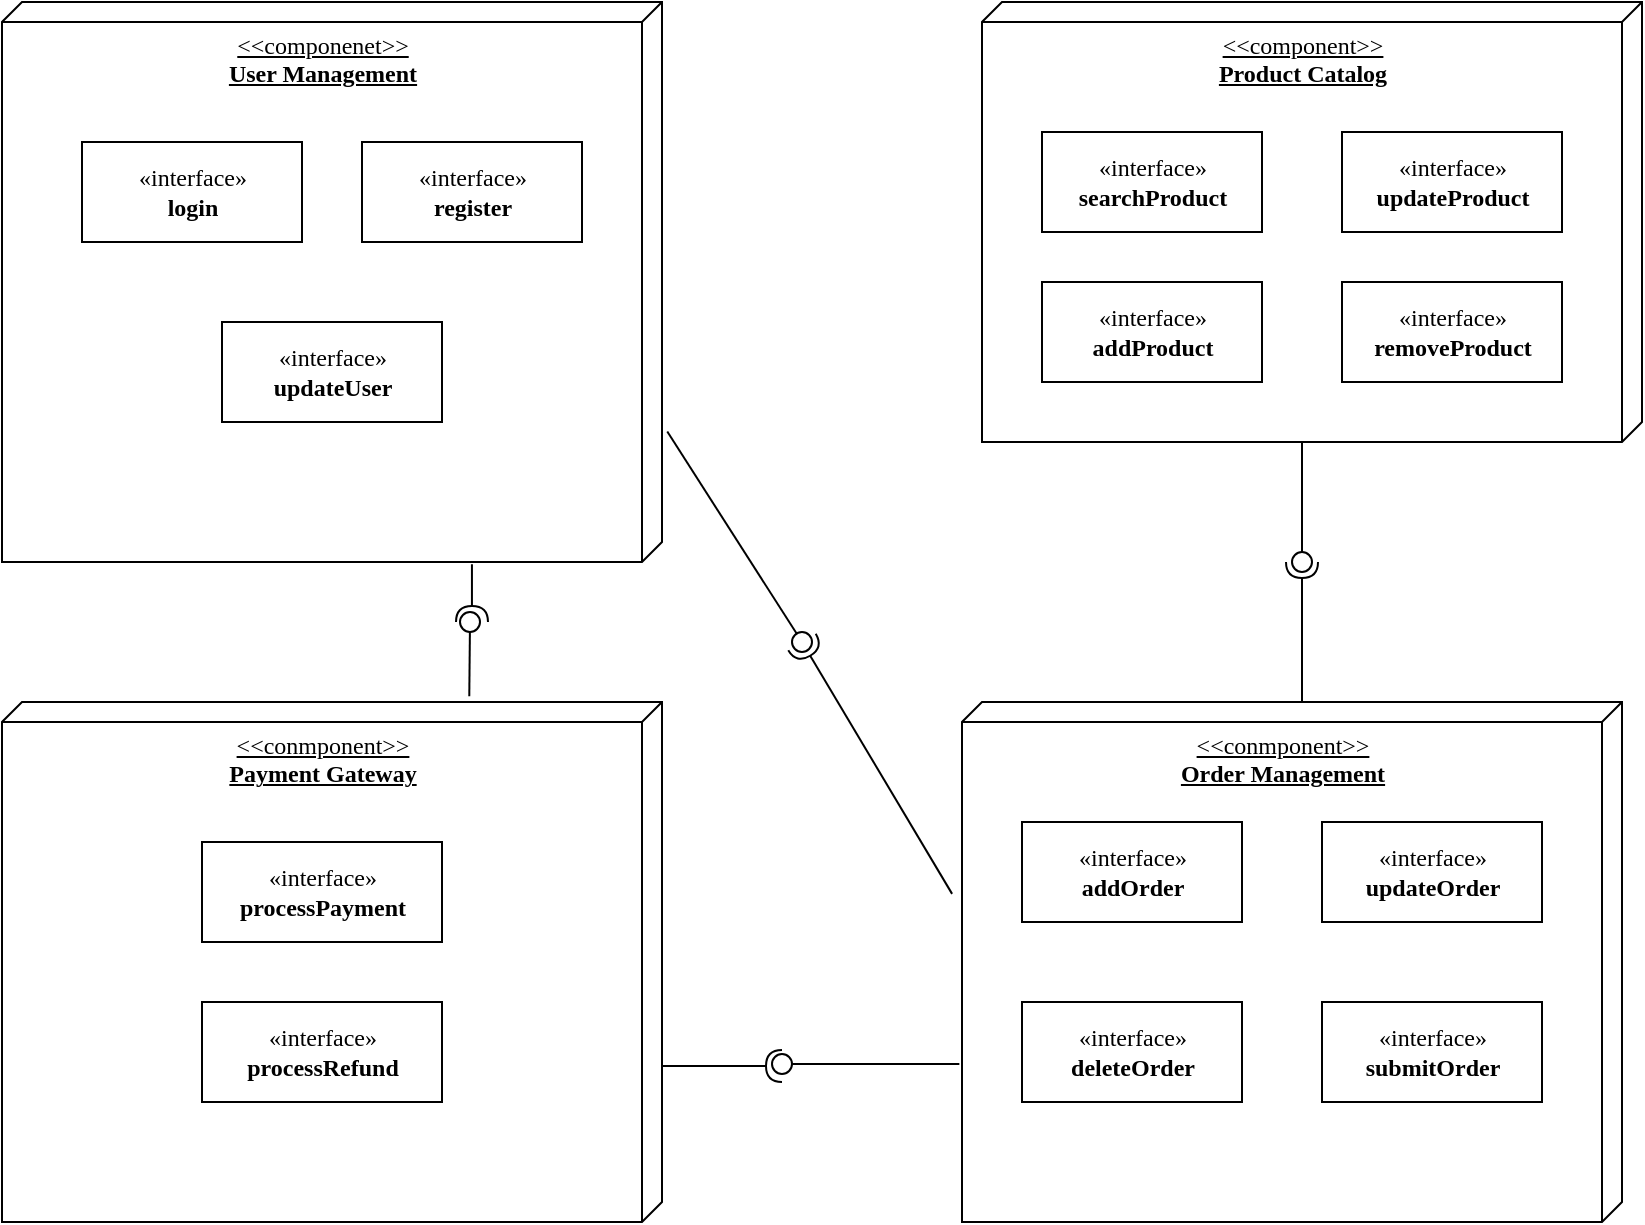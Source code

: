 <mxfile version="21.8.0" type="github">
  <diagram name="Page-1" id="5f0bae14-7c28-e335-631c-24af17079c00">
    <mxGraphModel dx="1125" dy="684" grid="1" gridSize="10" guides="1" tooltips="1" connect="1" arrows="1" fold="1" page="1" pageScale="1" pageWidth="1100" pageHeight="850" background="none" math="0" shadow="0">
      <root>
        <mxCell id="0" />
        <mxCell id="1" parent="0" />
        <mxCell id="39150e848f15840c-1" value="&lt;div align=&quot;center&quot;&gt;&amp;lt;&amp;lt;componenet&amp;gt;&amp;gt;&lt;br&gt;&lt;/div&gt;&lt;div align=&quot;center&quot;&gt;&lt;b&gt;User Management&lt;/b&gt;&lt;/div&gt;" style="verticalAlign=top;align=center;spacingTop=8;spacingLeft=2;spacingRight=12;shape=cube;size=10;direction=south;fontStyle=4;html=1;rounded=0;shadow=0;comic=0;labelBackgroundColor=none;strokeWidth=1;fontFamily=Verdana;fontSize=12" parent="1" vertex="1">
          <mxGeometry x="40" y="70" width="330" height="280" as="geometry" />
        </mxCell>
        <mxCell id="39150e848f15840c-2" value="&lt;div align=&quot;center&quot;&gt;&amp;lt;&amp;lt;component&amp;gt;&amp;gt;&lt;/div&gt;&lt;div align=&quot;center&quot;&gt;&lt;b&gt;Product Catalog&lt;/b&gt;&lt;br&gt;&lt;/div&gt;" style="verticalAlign=top;align=center;spacingTop=8;spacingLeft=2;spacingRight=12;shape=cube;size=10;direction=south;fontStyle=4;html=1;rounded=0;shadow=0;comic=0;labelBackgroundColor=none;strokeWidth=1;fontFamily=Verdana;fontSize=12" parent="1" vertex="1">
          <mxGeometry x="530" y="70" width="330" height="220" as="geometry" />
        </mxCell>
        <mxCell id="39150e848f15840c-3" value="&lt;div align=&quot;center&quot;&gt;&amp;lt;&amp;lt;conmponent&amp;gt;&amp;gt;&lt;/div&gt;&lt;div align=&quot;center&quot;&gt;&lt;b&gt;Order Management&lt;/b&gt;&lt;br&gt;&lt;/div&gt;" style="verticalAlign=top;align=center;spacingTop=8;spacingLeft=2;spacingRight=12;shape=cube;size=10;direction=south;fontStyle=4;html=1;rounded=0;shadow=0;comic=0;labelBackgroundColor=none;strokeWidth=1;fontFamily=Verdana;fontSize=12" parent="1" vertex="1">
          <mxGeometry x="520" y="420" width="330" height="260" as="geometry" />
        </mxCell>
        <mxCell id="39150e848f15840c-4" value="«interface»&lt;b&gt;&lt;br&gt;login&lt;/b&gt;&lt;br&gt;&lt;b&gt;&lt;/b&gt;" style="html=1;rounded=0;shadow=0;comic=0;labelBackgroundColor=none;strokeWidth=1;fontFamily=Verdana;fontSize=12;align=center;" parent="1" vertex="1">
          <mxGeometry x="80" y="140" width="110" height="50" as="geometry" />
        </mxCell>
        <mxCell id="39150e848f15840c-8" value="«interface»&lt;br&gt;&lt;b&gt;searchProduct&lt;/b&gt;" style="html=1;rounded=0;shadow=0;comic=0;labelBackgroundColor=none;strokeWidth=1;fontFamily=Verdana;fontSize=12;align=center;" parent="1" vertex="1">
          <mxGeometry x="560" y="135" width="110" height="50" as="geometry" />
        </mxCell>
        <mxCell id="vYSH1dlIzJYR8qmIdLRo-5" value="«interface»&lt;b&gt;&lt;br&gt;updateProduct&lt;/b&gt;" style="html=1;rounded=0;shadow=0;comic=0;labelBackgroundColor=none;strokeWidth=1;fontFamily=Verdana;fontSize=12;align=center;" vertex="1" parent="1">
          <mxGeometry x="710" y="135" width="110" height="50" as="geometry" />
        </mxCell>
        <mxCell id="vYSH1dlIzJYR8qmIdLRo-6" value="«interface»&lt;b&gt;&lt;br&gt;addProduct&lt;/b&gt;&lt;br&gt;&lt;b&gt;&lt;/b&gt;" style="html=1;rounded=0;shadow=0;comic=0;labelBackgroundColor=none;strokeWidth=1;fontFamily=Verdana;fontSize=12;align=center;" vertex="1" parent="1">
          <mxGeometry x="560" y="210" width="110" height="50" as="geometry" />
        </mxCell>
        <mxCell id="vYSH1dlIzJYR8qmIdLRo-7" value="«interface»&lt;br&gt;&lt;b&gt;removeProduct&lt;/b&gt;" style="html=1;rounded=0;shadow=0;comic=0;labelBackgroundColor=none;strokeWidth=1;fontFamily=Verdana;fontSize=12;align=center;" vertex="1" parent="1">
          <mxGeometry x="710" y="210" width="110" height="50" as="geometry" />
        </mxCell>
        <mxCell id="vYSH1dlIzJYR8qmIdLRo-8" value="&lt;div align=&quot;center&quot;&gt;&amp;lt;&amp;lt;conmponent&amp;gt;&amp;gt;&lt;/div&gt;&lt;div align=&quot;center&quot;&gt;&lt;b&gt;Payment Gateway&lt;/b&gt;&lt;br&gt;&lt;/div&gt;" style="verticalAlign=top;align=center;spacingTop=8;spacingLeft=2;spacingRight=12;shape=cube;size=10;direction=south;fontStyle=4;html=1;rounded=0;shadow=0;comic=0;labelBackgroundColor=none;strokeWidth=1;fontFamily=Verdana;fontSize=12" vertex="1" parent="1">
          <mxGeometry x="40" y="420" width="330" height="260" as="geometry" />
        </mxCell>
        <mxCell id="vYSH1dlIzJYR8qmIdLRo-9" value="«interface»&lt;b&gt; &lt;br&gt;addOrder&lt;/b&gt;&lt;br&gt;&lt;b&gt;&lt;/b&gt;" style="html=1;rounded=0;shadow=0;comic=0;labelBackgroundColor=none;strokeWidth=1;fontFamily=Verdana;fontSize=12;align=center;" vertex="1" parent="1">
          <mxGeometry x="550" y="480" width="110" height="50" as="geometry" />
        </mxCell>
        <mxCell id="vYSH1dlIzJYR8qmIdLRo-10" value="«interface»&lt;br&gt;&lt;b&gt;updateOrder&lt;/b&gt;" style="html=1;rounded=0;shadow=0;comic=0;labelBackgroundColor=none;strokeWidth=1;fontFamily=Verdana;fontSize=12;align=center;" vertex="1" parent="1">
          <mxGeometry x="700" y="480" width="110" height="50" as="geometry" />
        </mxCell>
        <mxCell id="vYSH1dlIzJYR8qmIdLRo-11" value="«interface»&lt;b&gt; &lt;br&gt;deleteOrder&lt;/b&gt;" style="html=1;rounded=0;shadow=0;comic=0;labelBackgroundColor=none;strokeWidth=1;fontFamily=Verdana;fontSize=12;align=center;" vertex="1" parent="1">
          <mxGeometry x="550" y="570" width="110" height="50" as="geometry" />
        </mxCell>
        <mxCell id="vYSH1dlIzJYR8qmIdLRo-12" value="«interface»&lt;b&gt; &lt;br&gt;submitOrder&lt;br&gt;&lt;/b&gt;" style="html=1;rounded=0;shadow=0;comic=0;labelBackgroundColor=none;strokeWidth=1;fontFamily=Verdana;fontSize=12;align=center;" vertex="1" parent="1">
          <mxGeometry x="700" y="570" width="110" height="50" as="geometry" />
        </mxCell>
        <mxCell id="vYSH1dlIzJYR8qmIdLRo-13" value="«interface»&lt;b&gt; &lt;br&gt;processPayment&lt;br&gt;&lt;/b&gt;" style="html=1;rounded=0;shadow=0;comic=0;labelBackgroundColor=none;strokeWidth=1;fontFamily=Verdana;fontSize=12;align=center;" vertex="1" parent="1">
          <mxGeometry x="140" y="490" width="120" height="50" as="geometry" />
        </mxCell>
        <mxCell id="vYSH1dlIzJYR8qmIdLRo-14" value="«interface»&lt;b&gt; &lt;br&gt;processRefund&lt;br&gt;&lt;/b&gt;" style="html=1;rounded=0;shadow=0;comic=0;labelBackgroundColor=none;strokeWidth=1;fontFamily=Verdana;fontSize=12;align=center;" vertex="1" parent="1">
          <mxGeometry x="140" y="570" width="120" height="50" as="geometry" />
        </mxCell>
        <mxCell id="vYSH1dlIzJYR8qmIdLRo-16" value="«interface»&lt;b&gt;&lt;br&gt;register&lt;/b&gt;&lt;br&gt;&lt;b&gt;&lt;/b&gt;" style="html=1;rounded=0;shadow=0;comic=0;labelBackgroundColor=none;strokeWidth=1;fontFamily=Verdana;fontSize=12;align=center;" vertex="1" parent="1">
          <mxGeometry x="220" y="140" width="110" height="50" as="geometry" />
        </mxCell>
        <mxCell id="vYSH1dlIzJYR8qmIdLRo-17" value="«interface»&lt;b&gt;&lt;br&gt;updateUser&lt;/b&gt;" style="html=1;rounded=0;shadow=0;comic=0;labelBackgroundColor=none;strokeWidth=1;fontFamily=Verdana;fontSize=12;align=center;" vertex="1" parent="1">
          <mxGeometry x="150" y="230" width="110" height="50" as="geometry" />
        </mxCell>
        <mxCell id="vYSH1dlIzJYR8qmIdLRo-19" value="" style="rounded=0;orthogonalLoop=1;jettySize=auto;html=1;endArrow=halfCircle;endFill=0;endSize=6;strokeWidth=1;sketch=0;exitX=0.369;exitY=1.015;exitDx=0;exitDy=0;exitPerimeter=0;" edge="1" parent="1" source="39150e848f15840c-3">
          <mxGeometry relative="1" as="geometry">
            <mxPoint x="440" y="335" as="sourcePoint" />
            <mxPoint x="440" y="390" as="targetPoint" />
          </mxGeometry>
        </mxCell>
        <mxCell id="vYSH1dlIzJYR8qmIdLRo-20" value="" style="rounded=0;orthogonalLoop=1;jettySize=auto;html=1;endArrow=oval;endFill=0;sketch=0;sourcePerimeterSpacing=0;targetPerimeterSpacing=0;endSize=10;exitX=0.767;exitY=-0.008;exitDx=0;exitDy=0;exitPerimeter=0;" edge="1" parent="1" source="39150e848f15840c-1">
          <mxGeometry relative="1" as="geometry">
            <mxPoint x="400" y="335" as="sourcePoint" />
            <mxPoint x="440" y="390" as="targetPoint" />
            <Array as="points" />
          </mxGeometry>
        </mxCell>
        <mxCell id="vYSH1dlIzJYR8qmIdLRo-21" value="" style="ellipse;whiteSpace=wrap;html=1;align=center;aspect=fixed;fillColor=none;strokeColor=none;resizable=0;perimeter=centerPerimeter;rotatable=0;allowArrows=0;points=[];outlineConnect=1;" vertex="1" parent="1">
          <mxGeometry x="430" y="210" width="10" height="10" as="geometry" />
        </mxCell>
        <mxCell id="vYSH1dlIzJYR8qmIdLRo-23" value="" style="rounded=0;orthogonalLoop=1;jettySize=auto;html=1;endArrow=halfCircle;endFill=0;endSize=6;strokeWidth=1;sketch=0;exitX=0;exitY=0;exitDx=0;exitDy=160;exitPerimeter=0;" edge="1" parent="1" source="39150e848f15840c-3">
          <mxGeometry relative="1" as="geometry">
            <mxPoint x="440" y="425" as="sourcePoint" />
            <mxPoint x="690" y="350" as="targetPoint" />
          </mxGeometry>
        </mxCell>
        <mxCell id="vYSH1dlIzJYR8qmIdLRo-24" value="" style="rounded=0;orthogonalLoop=1;jettySize=auto;html=1;endArrow=oval;endFill=0;sketch=0;sourcePerimeterSpacing=0;targetPerimeterSpacing=0;endSize=10;exitX=0;exitY=0;exitDx=220;exitDy=170;exitPerimeter=0;" edge="1" parent="1" source="39150e848f15840c-2">
          <mxGeometry relative="1" as="geometry">
            <mxPoint x="400" y="425" as="sourcePoint" />
            <mxPoint x="690" y="350" as="targetPoint" />
          </mxGeometry>
        </mxCell>
        <mxCell id="vYSH1dlIzJYR8qmIdLRo-25" value="" style="ellipse;whiteSpace=wrap;html=1;align=center;aspect=fixed;fillColor=none;strokeColor=none;resizable=0;perimeter=centerPerimeter;rotatable=0;allowArrows=0;points=[];outlineConnect=1;" vertex="1" parent="1">
          <mxGeometry x="415" y="420" width="10" height="10" as="geometry" />
        </mxCell>
        <mxCell id="vYSH1dlIzJYR8qmIdLRo-26" value="" style="rounded=0;orthogonalLoop=1;jettySize=auto;html=1;endArrow=halfCircle;endFill=0;endSize=6;strokeWidth=1;sketch=0;" edge="1" parent="1">
          <mxGeometry relative="1" as="geometry">
            <mxPoint x="370" y="602" as="sourcePoint" />
            <mxPoint x="430" y="602" as="targetPoint" />
          </mxGeometry>
        </mxCell>
        <mxCell id="vYSH1dlIzJYR8qmIdLRo-27" value="" style="rounded=0;orthogonalLoop=1;jettySize=auto;html=1;endArrow=oval;endFill=0;sketch=0;sourcePerimeterSpacing=0;targetPerimeterSpacing=0;endSize=10;exitX=0.696;exitY=1.004;exitDx=0;exitDy=0;exitPerimeter=0;" edge="1" parent="1" source="39150e848f15840c-3">
          <mxGeometry relative="1" as="geometry">
            <mxPoint x="400" y="485" as="sourcePoint" />
            <mxPoint x="430" y="601" as="targetPoint" />
          </mxGeometry>
        </mxCell>
        <mxCell id="vYSH1dlIzJYR8qmIdLRo-28" value="" style="ellipse;whiteSpace=wrap;html=1;align=center;aspect=fixed;fillColor=none;strokeColor=none;resizable=0;perimeter=centerPerimeter;rotatable=0;allowArrows=0;points=[];outlineConnect=1;" vertex="1" parent="1">
          <mxGeometry x="415" y="480" width="10" height="10" as="geometry" />
        </mxCell>
        <mxCell id="vYSH1dlIzJYR8qmIdLRo-29" value="" style="rounded=0;orthogonalLoop=1;jettySize=auto;html=1;endArrow=halfCircle;endFill=0;endSize=6;strokeWidth=1;sketch=0;exitX=1.004;exitY=0.288;exitDx=0;exitDy=0;exitPerimeter=0;" edge="1" parent="1" source="39150e848f15840c-1">
          <mxGeometry relative="1" as="geometry">
            <mxPoint x="370" y="445" as="sourcePoint" />
            <mxPoint x="275" y="380" as="targetPoint" />
          </mxGeometry>
        </mxCell>
        <mxCell id="vYSH1dlIzJYR8qmIdLRo-30" value="" style="rounded=0;orthogonalLoop=1;jettySize=auto;html=1;endArrow=oval;endFill=0;sketch=0;sourcePerimeterSpacing=0;targetPerimeterSpacing=0;endSize=10;exitX=-0.011;exitY=0.292;exitDx=0;exitDy=0;exitPerimeter=0;" edge="1" parent="1" source="vYSH1dlIzJYR8qmIdLRo-8">
          <mxGeometry relative="1" as="geometry">
            <mxPoint x="330" y="445" as="sourcePoint" />
            <mxPoint x="274" y="380" as="targetPoint" />
          </mxGeometry>
        </mxCell>
        <mxCell id="vYSH1dlIzJYR8qmIdLRo-31" value="" style="ellipse;whiteSpace=wrap;html=1;align=center;aspect=fixed;fillColor=none;strokeColor=none;resizable=0;perimeter=centerPerimeter;rotatable=0;allowArrows=0;points=[];outlineConnect=1;" vertex="1" parent="1">
          <mxGeometry x="345" y="440" width="10" height="10" as="geometry" />
        </mxCell>
      </root>
    </mxGraphModel>
  </diagram>
</mxfile>
